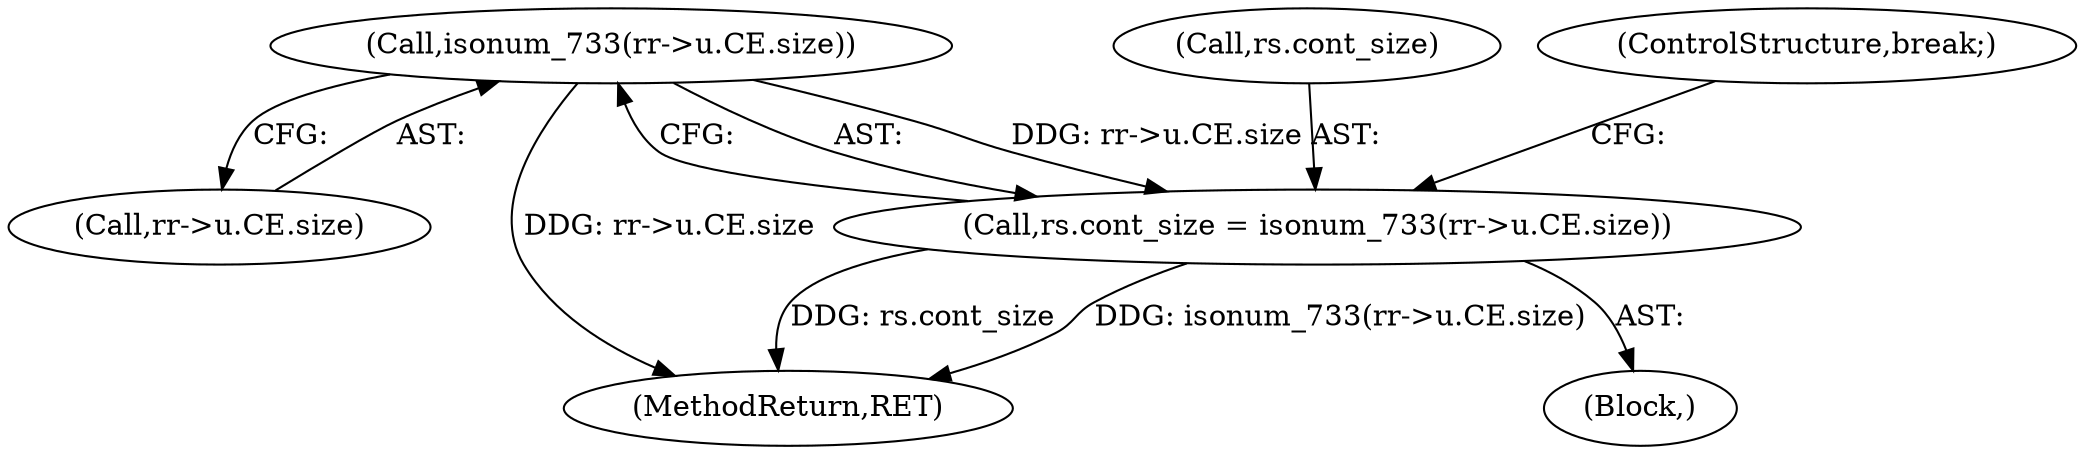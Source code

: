 digraph "0_linux_410dd3cf4c9b36f27ed4542ee18b1af5e68645a4_2@pointer" {
"1000287" [label="(Call,isonum_733(rr->u.CE.size))"];
"1000283" [label="(Call,rs.cont_size = isonum_733(rr->u.CE.size))"];
"1000230" [label="(Block,)"];
"1000288" [label="(Call,rr->u.CE.size)"];
"1000287" [label="(Call,isonum_733(rr->u.CE.size))"];
"1000283" [label="(Call,rs.cont_size = isonum_733(rr->u.CE.size))"];
"1000982" [label="(MethodReturn,RET)"];
"1000284" [label="(Call,rs.cont_size)"];
"1000295" [label="(ControlStructure,break;)"];
"1000287" -> "1000283"  [label="AST: "];
"1000287" -> "1000288"  [label="CFG: "];
"1000288" -> "1000287"  [label="AST: "];
"1000283" -> "1000287"  [label="CFG: "];
"1000287" -> "1000982"  [label="DDG: rr->u.CE.size"];
"1000287" -> "1000283"  [label="DDG: rr->u.CE.size"];
"1000283" -> "1000230"  [label="AST: "];
"1000284" -> "1000283"  [label="AST: "];
"1000295" -> "1000283"  [label="CFG: "];
"1000283" -> "1000982"  [label="DDG: rs.cont_size"];
"1000283" -> "1000982"  [label="DDG: isonum_733(rr->u.CE.size)"];
}

